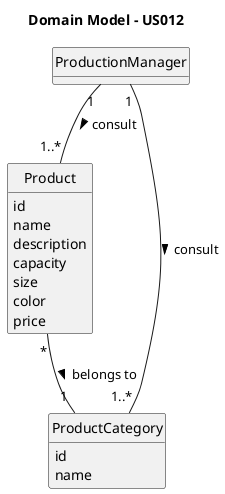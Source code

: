 @startuml
skinparam monochrome true
skinparam packageStyle rectangle
skinparam shadowing false

skinparam classAttributeIconSize 0

hide circle
hide methods

title Domain Model - US012

class ProductionManager {
}

class Product {
    id
    name
    description
    capacity
    size
    color
    price
}

class ProductCategory {
    id
    name
}

ProductionManager "1" -- "1..*" ProductCategory : consult >
ProductionManager "1" -- "1..*" Product : consult >
Product "*" -- "1" ProductCategory : belongs to >

@enduml
